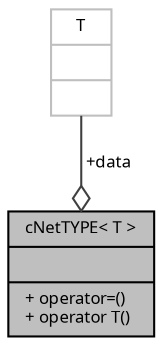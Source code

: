 digraph "cNetTYPE&lt; T &gt;"
{
  edge [fontname="Sans",fontsize="8",labelfontname="Sans",labelfontsize="8"];
  node [fontname="Sans",fontsize="8",shape=record];
  Node1 [label="{cNetTYPE\< T \>\n||+ operator=()\l+ operator T()\l}",height=0.2,width=0.4,color="black", fillcolor="grey75", style="filled", fontcolor="black"];
  Node2 -> Node1 [color="grey25",fontsize="8",style="solid",label=" +data" ,arrowhead="odiamond",fontname="Sans"];
  Node2 [label="{T\n||}",height=0.2,width=0.4,color="grey75", fillcolor="white", style="filled"];
}
